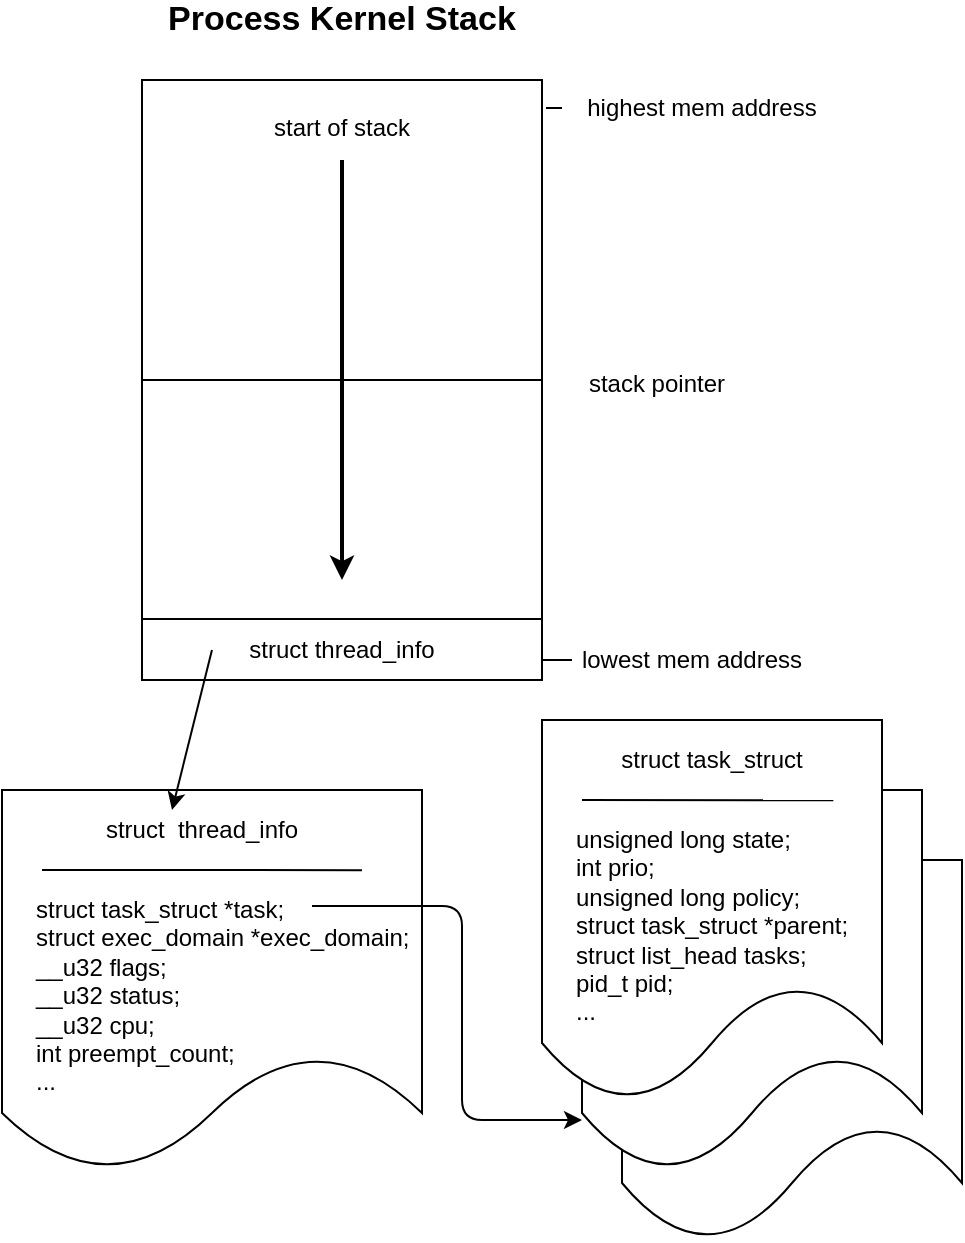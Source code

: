 <mxfile pages="1" version="11.2.6" type="device"><diagram id="m4hUv6JH18JyyPJ41M1I" name="Page-1"><mxGraphModel dx="1408" dy="794" grid="1" gridSize="10" guides="1" tooltips="1" connect="1" arrows="1" fold="1" page="1" pageScale="1" pageWidth="850" pageHeight="1100" math="0" shadow="0"><root><mxCell id="0"/><mxCell id="1" parent="0"/><mxCell id="4HcRVW6kYwCXjOM-O5Ap-36" value="" style="shape=document;whiteSpace=wrap;html=1;boundedLbl=1;" vertex="1" parent="1"><mxGeometry x="470" y="495" width="170" height="190" as="geometry"/></mxCell><mxCell id="4HcRVW6kYwCXjOM-O5Ap-35" value="" style="shape=document;whiteSpace=wrap;html=1;boundedLbl=1;" vertex="1" parent="1"><mxGeometry x="450" y="460" width="170" height="190" as="geometry"/></mxCell><mxCell id="4HcRVW6kYwCXjOM-O5Ap-2" value="" style="rounded=0;whiteSpace=wrap;html=1;" vertex="1" parent="1"><mxGeometry x="230" y="105" width="200" height="300" as="geometry"/></mxCell><mxCell id="4HcRVW6kYwCXjOM-O5Ap-3" value="&lt;b&gt;&lt;font style=&quot;font-size: 17px&quot;&gt;Process Kernel Stack&lt;/font&gt;&lt;/b&gt;" style="text;html=1;strokeColor=none;fillColor=none;align=center;verticalAlign=middle;whiteSpace=wrap;rounded=0;" vertex="1" parent="1"><mxGeometry x="220" y="65" width="220" height="20" as="geometry"/></mxCell><mxCell id="4HcRVW6kYwCXjOM-O5Ap-11" style="edgeStyle=orthogonalEdgeStyle;rounded=0;orthogonalLoop=1;jettySize=auto;html=1;exitX=0;exitY=0.5;exitDx=0;exitDy=0;entryX=1.01;entryY=0.047;entryDx=0;entryDy=0;entryPerimeter=0;endArrow=none;endFill=0;" edge="1" parent="1" source="4HcRVW6kYwCXjOM-O5Ap-4" target="4HcRVW6kYwCXjOM-O5Ap-2"><mxGeometry relative="1" as="geometry"/></mxCell><mxCell id="4HcRVW6kYwCXjOM-O5Ap-4" value="highest mem address" style="text;html=1;strokeColor=none;fillColor=none;align=center;verticalAlign=middle;whiteSpace=wrap;rounded=0;" vertex="1" parent="1"><mxGeometry x="440" y="109" width="140" height="20" as="geometry"/></mxCell><mxCell id="4HcRVW6kYwCXjOM-O5Ap-10" style="edgeStyle=orthogonalEdgeStyle;rounded=0;orthogonalLoop=1;jettySize=auto;html=1;exitX=0;exitY=0.5;exitDx=0;exitDy=0;entryX=1;entryY=0.967;entryDx=0;entryDy=0;entryPerimeter=0;endArrow=none;endFill=0;" edge="1" parent="1" source="4HcRVW6kYwCXjOM-O5Ap-8" target="4HcRVW6kYwCXjOM-O5Ap-2"><mxGeometry relative="1" as="geometry"/></mxCell><mxCell id="4HcRVW6kYwCXjOM-O5Ap-8" value="lowest mem address" style="text;html=1;strokeColor=none;fillColor=none;align=center;verticalAlign=middle;whiteSpace=wrap;rounded=0;" vertex="1" parent="1"><mxGeometry x="445" y="385" width="120" height="20" as="geometry"/></mxCell><mxCell id="4HcRVW6kYwCXjOM-O5Ap-12" value="stack pointer" style="text;html=1;strokeColor=none;fillColor=none;align=center;verticalAlign=middle;whiteSpace=wrap;rounded=0;" vertex="1" parent="1"><mxGeometry x="440" y="247" width="95" height="20" as="geometry"/></mxCell><mxCell id="4HcRVW6kYwCXjOM-O5Ap-14" value="" style="endArrow=none;html=1;exitX=0;exitY=0.5;exitDx=0;exitDy=0;entryX=1;entryY=0.5;entryDx=0;entryDy=0;" edge="1" parent="1" source="4HcRVW6kYwCXjOM-O5Ap-2" target="4HcRVW6kYwCXjOM-O5Ap-2"><mxGeometry width="50" height="50" relative="1" as="geometry"><mxPoint x="270" y="285" as="sourcePoint"/><mxPoint x="320" y="235" as="targetPoint"/></mxGeometry></mxCell><mxCell id="4HcRVW6kYwCXjOM-O5Ap-16" value="" style="endArrow=classic;html=1;strokeWidth=2;" edge="1" parent="1"><mxGeometry width="50" height="50" relative="1" as="geometry"><mxPoint x="330" y="145" as="sourcePoint"/><mxPoint x="330" y="355" as="targetPoint"/></mxGeometry></mxCell><mxCell id="4HcRVW6kYwCXjOM-O5Ap-17" value="start of stack" style="text;html=1;strokeColor=none;fillColor=none;align=center;verticalAlign=middle;whiteSpace=wrap;rounded=0;" vertex="1" parent="1"><mxGeometry x="290" y="119" width="80" height="20" as="geometry"/></mxCell><mxCell id="4HcRVW6kYwCXjOM-O5Ap-18" value="struct thread_info" style="text;html=1;strokeColor=none;fillColor=none;align=center;verticalAlign=middle;whiteSpace=wrap;rounded=0;" vertex="1" parent="1"><mxGeometry x="250" y="380" width="160" height="20" as="geometry"/></mxCell><mxCell id="4HcRVW6kYwCXjOM-O5Ap-19" value="" style="endArrow=none;html=1;strokeWidth=1;jumpSize=3;" edge="1" parent="1"><mxGeometry width="50" height="50" relative="1" as="geometry"><mxPoint x="230" y="374.5" as="sourcePoint"/><mxPoint x="430" y="374.5" as="targetPoint"/></mxGeometry></mxCell><mxCell id="4HcRVW6kYwCXjOM-O5Ap-20" value="" style="shape=document;whiteSpace=wrap;html=1;boundedLbl=1;" vertex="1" parent="1"><mxGeometry x="160" y="460" width="210" height="190" as="geometry"/></mxCell><mxCell id="4HcRVW6kYwCXjOM-O5Ap-21" value="struct&amp;nbsp; thread_info" style="text;html=1;strokeColor=none;fillColor=none;align=center;verticalAlign=middle;whiteSpace=wrap;rounded=0;" vertex="1" parent="1"><mxGeometry x="200" y="470" width="120" height="20" as="geometry"/></mxCell><mxCell id="4HcRVW6kYwCXjOM-O5Ap-22" value="" style="endArrow=none;html=1;strokeWidth=1;entryX=0.857;entryY=0.211;entryDx=0;entryDy=0;entryPerimeter=0;" edge="1" parent="1" target="4HcRVW6kYwCXjOM-O5Ap-20"><mxGeometry width="50" height="50" relative="1" as="geometry"><mxPoint x="180" y="500" as="sourcePoint"/><mxPoint x="260" y="500" as="targetPoint"/></mxGeometry></mxCell><mxCell id="4HcRVW6kYwCXjOM-O5Ap-24" value="struct task_struct *task;&lt;br&gt;struct exec_domain *exec_domain;&lt;br&gt;__u32 flags;&lt;br&gt;__u32 status;&lt;br&gt;__u32 cpu;&lt;br&gt;&lt;div&gt;int preempt_count;&lt;/div&gt;&lt;div&gt;...&lt;br&gt;&lt;/div&gt;" style="text;html=1;resizable=0;points=[];autosize=1;align=left;verticalAlign=top;spacingTop=-4;" vertex="1" parent="1"><mxGeometry x="175" y="510" width="210" height="100" as="geometry"/></mxCell><mxCell id="4HcRVW6kYwCXjOM-O5Ap-28" value="" style="shape=document;whiteSpace=wrap;html=1;boundedLbl=1;" vertex="1" parent="1"><mxGeometry x="430" y="425" width="170" height="190" as="geometry"/></mxCell><mxCell id="4HcRVW6kYwCXjOM-O5Ap-29" value="struct task_struct " style="text;html=1;strokeColor=none;fillColor=none;align=center;verticalAlign=middle;whiteSpace=wrap;rounded=0;" vertex="1" parent="1"><mxGeometry x="455" y="435" width="120" height="20" as="geometry"/></mxCell><mxCell id="4HcRVW6kYwCXjOM-O5Ap-30" value="" style="endArrow=none;html=1;strokeWidth=1;entryX=0.857;entryY=0.211;entryDx=0;entryDy=0;entryPerimeter=0;" edge="1" parent="1" target="4HcRVW6kYwCXjOM-O5Ap-28"><mxGeometry width="50" height="50" relative="1" as="geometry"><mxPoint x="450" y="465" as="sourcePoint"/><mxPoint x="530" y="465" as="targetPoint"/></mxGeometry></mxCell><mxCell id="4HcRVW6kYwCXjOM-O5Ap-31" value="unsigned long state;&lt;br&gt;int prio;&lt;br&gt;unsigned long policy;&lt;br&gt;struct task_struct *parent;&lt;br&gt;struct list_head tasks;&lt;br&gt;&lt;div&gt;pid_t pid;&lt;/div&gt;&lt;div&gt;...&lt;br&gt;&lt;/div&gt;" style="text;html=1;resizable=0;points=[];autosize=1;align=left;verticalAlign=top;spacingTop=-4;" vertex="1" parent="1"><mxGeometry x="445" y="475" width="150" height="100" as="geometry"/></mxCell><mxCell id="4HcRVW6kYwCXjOM-O5Ap-33" value="" style="endArrow=classic;html=1;strokeWidth=1;" edge="1" parent="1"><mxGeometry width="50" height="50" relative="1" as="geometry"><mxPoint x="315" y="518" as="sourcePoint"/><mxPoint x="450" y="625" as="targetPoint"/><Array as="points"><mxPoint x="390" y="518"/><mxPoint x="390" y="625"/></Array></mxGeometry></mxCell><mxCell id="4HcRVW6kYwCXjOM-O5Ap-38" value="" style="endArrow=classic;html=1;strokeWidth=1;" edge="1" parent="1"><mxGeometry width="50" height="50" relative="1" as="geometry"><mxPoint x="265" y="390" as="sourcePoint"/><mxPoint x="245" y="470" as="targetPoint"/></mxGeometry></mxCell></root></mxGraphModel></diagram></mxfile>